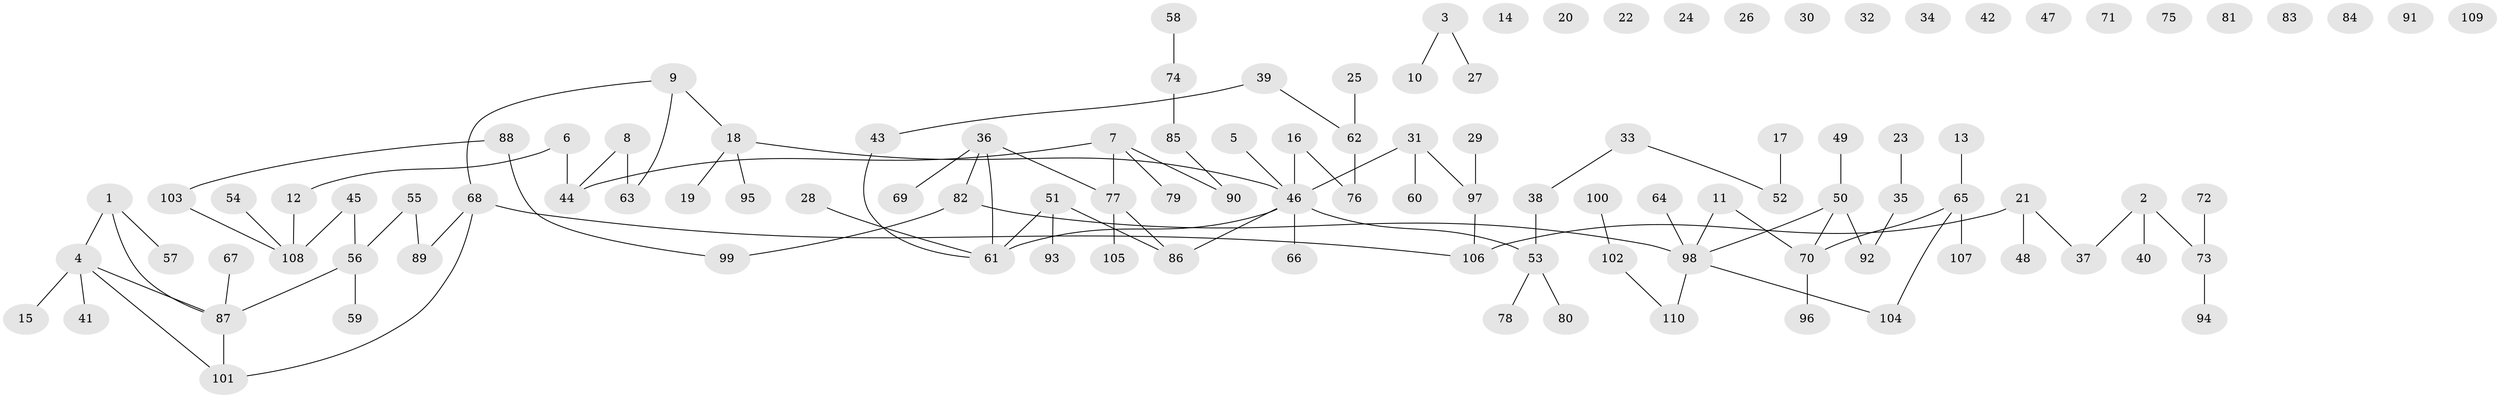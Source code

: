 // coarse degree distribution, {5: 0.037037037037037035, 2: 0.18518518518518517, 0: 0.3333333333333333, 1: 0.2962962962962963, 4: 0.07407407407407407, 9: 0.037037037037037035, 3: 0.037037037037037035}
// Generated by graph-tools (version 1.1) at 2025/16/03/04/25 18:16:39]
// undirected, 110 vertices, 103 edges
graph export_dot {
graph [start="1"]
  node [color=gray90,style=filled];
  1;
  2;
  3;
  4;
  5;
  6;
  7;
  8;
  9;
  10;
  11;
  12;
  13;
  14;
  15;
  16;
  17;
  18;
  19;
  20;
  21;
  22;
  23;
  24;
  25;
  26;
  27;
  28;
  29;
  30;
  31;
  32;
  33;
  34;
  35;
  36;
  37;
  38;
  39;
  40;
  41;
  42;
  43;
  44;
  45;
  46;
  47;
  48;
  49;
  50;
  51;
  52;
  53;
  54;
  55;
  56;
  57;
  58;
  59;
  60;
  61;
  62;
  63;
  64;
  65;
  66;
  67;
  68;
  69;
  70;
  71;
  72;
  73;
  74;
  75;
  76;
  77;
  78;
  79;
  80;
  81;
  82;
  83;
  84;
  85;
  86;
  87;
  88;
  89;
  90;
  91;
  92;
  93;
  94;
  95;
  96;
  97;
  98;
  99;
  100;
  101;
  102;
  103;
  104;
  105;
  106;
  107;
  108;
  109;
  110;
  1 -- 4;
  1 -- 57;
  1 -- 87;
  2 -- 37;
  2 -- 40;
  2 -- 73;
  3 -- 10;
  3 -- 27;
  4 -- 15;
  4 -- 41;
  4 -- 87;
  4 -- 101;
  5 -- 46;
  6 -- 12;
  6 -- 44;
  7 -- 44;
  7 -- 77;
  7 -- 79;
  7 -- 90;
  8 -- 44;
  8 -- 63;
  9 -- 18;
  9 -- 63;
  9 -- 68;
  11 -- 70;
  11 -- 98;
  12 -- 108;
  13 -- 65;
  16 -- 46;
  16 -- 76;
  17 -- 52;
  18 -- 19;
  18 -- 46;
  18 -- 95;
  21 -- 37;
  21 -- 48;
  21 -- 106;
  23 -- 35;
  25 -- 62;
  28 -- 61;
  29 -- 97;
  31 -- 46;
  31 -- 60;
  31 -- 97;
  33 -- 38;
  33 -- 52;
  35 -- 92;
  36 -- 61;
  36 -- 69;
  36 -- 77;
  36 -- 82;
  38 -- 53;
  39 -- 43;
  39 -- 62;
  43 -- 61;
  45 -- 56;
  45 -- 108;
  46 -- 53;
  46 -- 61;
  46 -- 66;
  46 -- 86;
  49 -- 50;
  50 -- 70;
  50 -- 92;
  50 -- 98;
  51 -- 61;
  51 -- 86;
  51 -- 93;
  53 -- 78;
  53 -- 80;
  54 -- 108;
  55 -- 56;
  55 -- 89;
  56 -- 59;
  56 -- 87;
  58 -- 74;
  62 -- 76;
  64 -- 98;
  65 -- 70;
  65 -- 104;
  65 -- 107;
  67 -- 87;
  68 -- 89;
  68 -- 101;
  68 -- 106;
  70 -- 96;
  72 -- 73;
  73 -- 94;
  74 -- 85;
  77 -- 86;
  77 -- 105;
  82 -- 98;
  82 -- 99;
  85 -- 90;
  87 -- 101;
  88 -- 99;
  88 -- 103;
  97 -- 106;
  98 -- 104;
  98 -- 110;
  100 -- 102;
  102 -- 110;
  103 -- 108;
}

